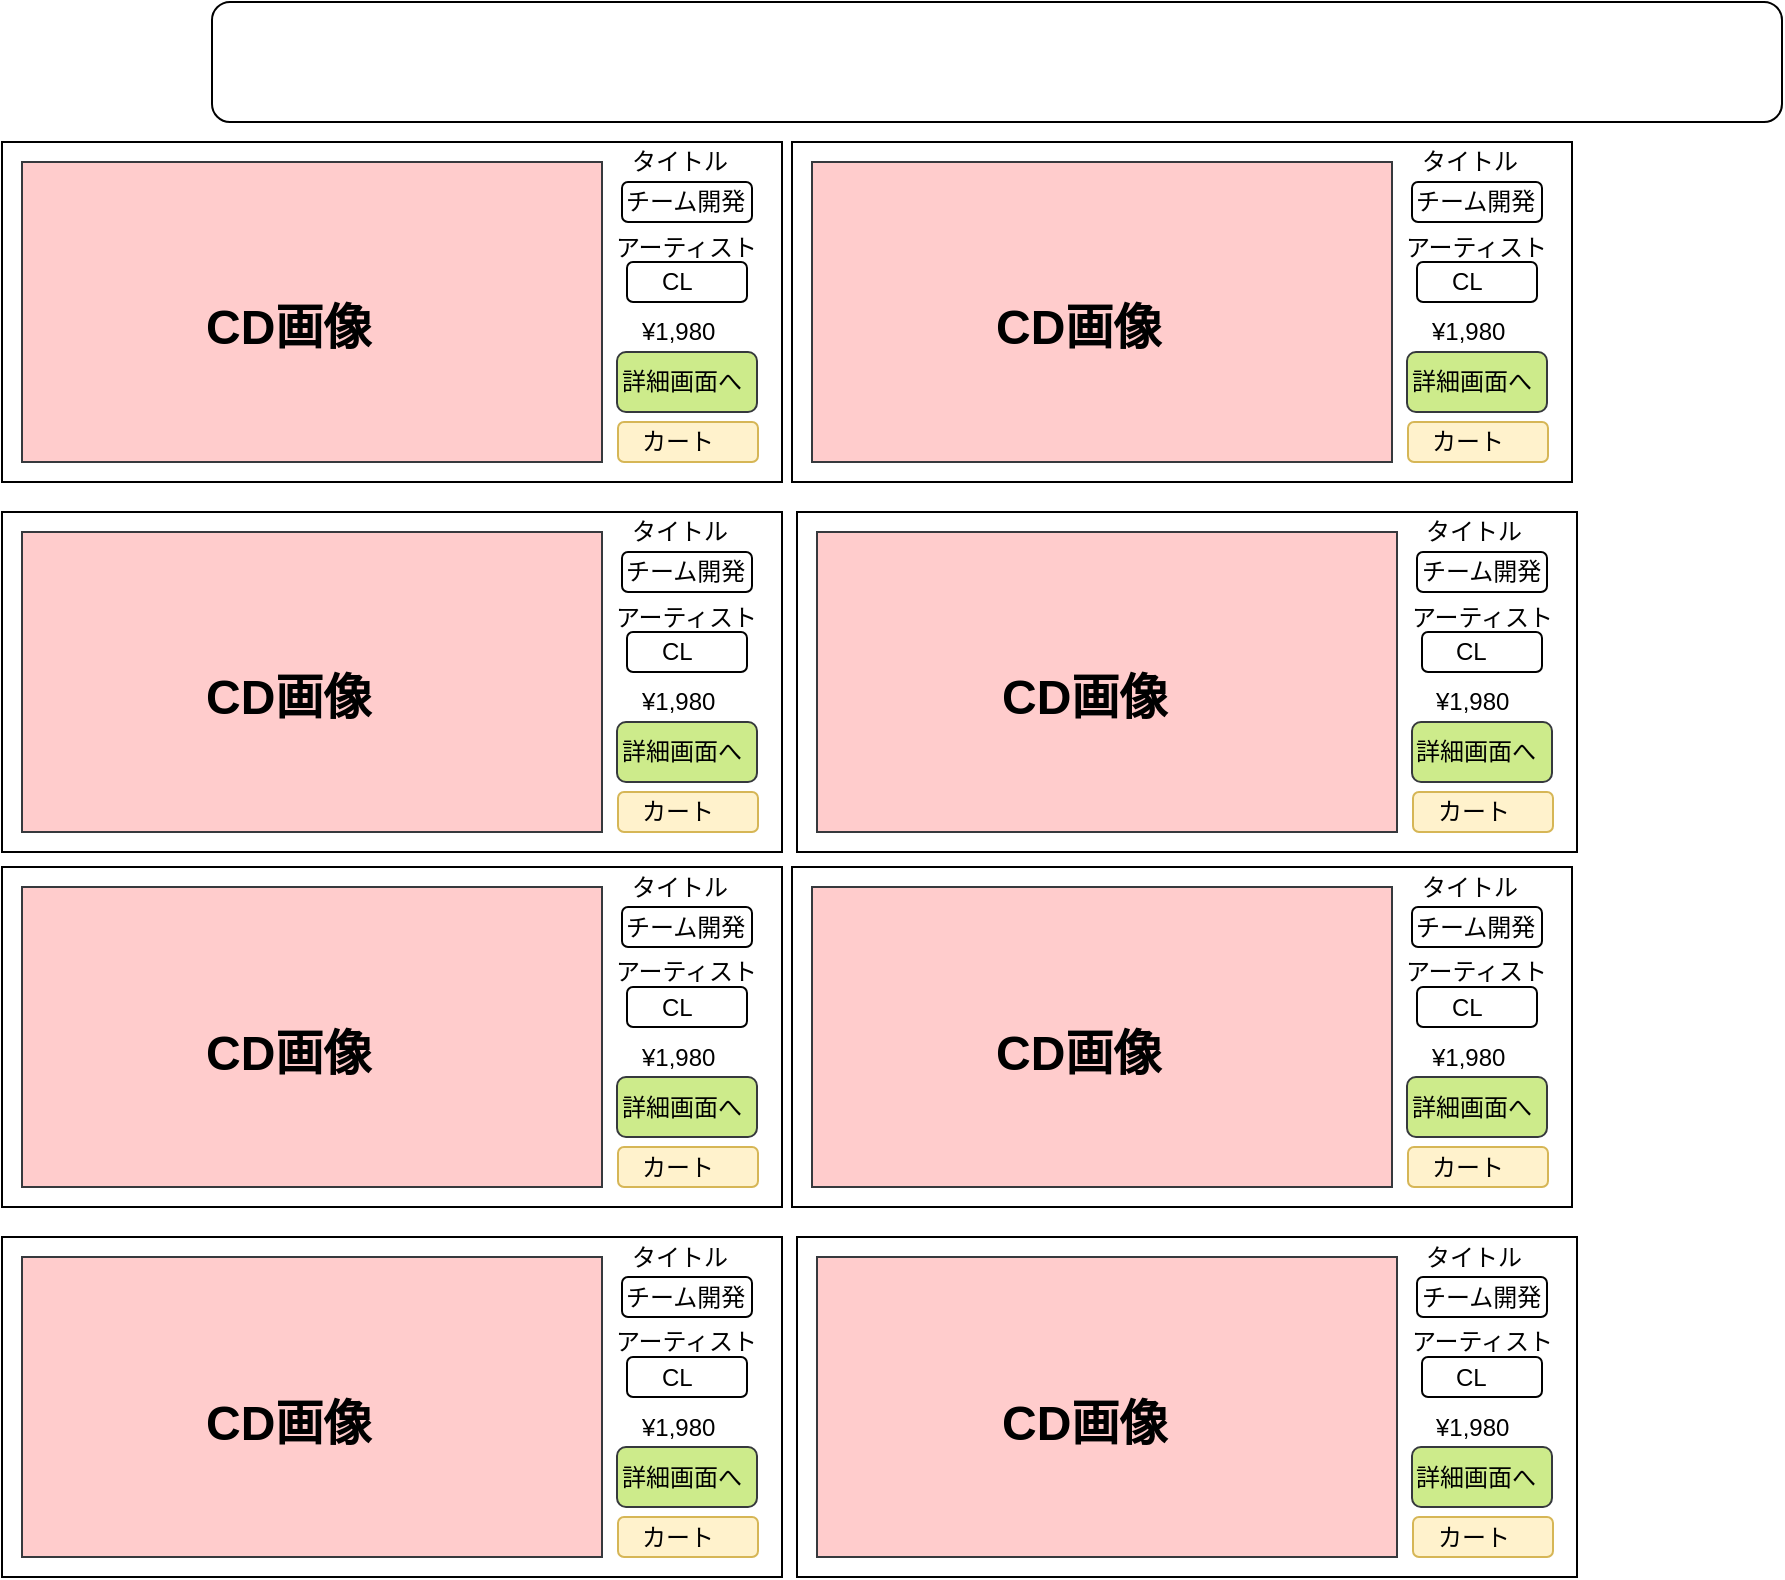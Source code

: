 <mxfile version="10.8.8" type="github"><diagram id="DscVsH9sAaSAuxc2mQHo" name="Page-1"><mxGraphModel dx="1398" dy="775" grid="1" gridSize="10" guides="1" tooltips="1" connect="1" arrows="1" fold="1" page="1" pageScale="1" pageWidth="1169" pageHeight="1654" math="0" shadow="0"><root><mxCell id="0"/><mxCell id="1" parent="0"/><mxCell id="MUcNa298eYOiDR0zBk3g-1" value="" style="rounded=0;whiteSpace=wrap;html=1;strokeWidth=1;fillColor=none;gradientColor=none;align=left;" parent="1" vertex="1"><mxGeometry x="70" y="70" width="390" height="170" as="geometry"/></mxCell><mxCell id="MUcNa298eYOiDR0zBk3g-2" value="" style="rounded=0;whiteSpace=wrap;html=1;strokeWidth=1;fillColor=#ffcccc;align=left;strokeColor=#36393d;" parent="1" vertex="1"><mxGeometry x="80" y="80" width="290" height="150" as="geometry"/></mxCell><mxCell id="MUcNa298eYOiDR0zBk3g-3" value="&lt;h1&gt;CD画像&lt;/h1&gt;" style="text;html=1;resizable=0;points=[];autosize=1;align=left;verticalAlign=top;spacingTop=-4;" parent="1" vertex="1"><mxGeometry x="170" y="130" width="100" height="50" as="geometry"/></mxCell><mxCell id="MUcNa298eYOiDR0zBk3g-4" value="詳細画面へ" style="rounded=1;whiteSpace=wrap;html=1;strokeWidth=1;fillColor=#cdeb8b;align=left;strokeColor=#36393d;" parent="1" vertex="1"><mxGeometry x="377.5" y="175" width="70" height="30" as="geometry"/></mxCell><mxCell id="MUcNa298eYOiDR0zBk3g-5" value="タイトル" style="text;html=1;resizable=0;points=[];autosize=1;align=left;verticalAlign=top;spacingTop=-4;" parent="1" vertex="1"><mxGeometry x="382.5" y="70" width="60" height="20" as="geometry"/></mxCell><mxCell id="MUcNa298eYOiDR0zBk3g-6" value="チーム開発" style="text;html=1;resizable=0;points=[];autosize=1;align=left;verticalAlign=top;spacingTop=-4;" parent="1" vertex="1"><mxGeometry x="380" y="90" width="80" height="20" as="geometry"/></mxCell><mxCell id="MUcNa298eYOiDR0zBk3g-7" value="" style="rounded=1;whiteSpace=wrap;html=1;strokeWidth=1;fillColor=none;gradientColor=none;align=left;" parent="1" vertex="1"><mxGeometry x="382.5" y="130" width="60" height="20" as="geometry"/></mxCell><mxCell id="MUcNa298eYOiDR0zBk3g-8" value="" style="rounded=1;whiteSpace=wrap;html=1;strokeWidth=1;fillColor=none;gradientColor=none;align=left;" parent="1" vertex="1"><mxGeometry x="380" y="90" width="65" height="20" as="geometry"/></mxCell><mxCell id="MUcNa298eYOiDR0zBk3g-9" value="CL" style="text;html=1;resizable=0;points=[];autosize=1;align=left;verticalAlign=top;spacingTop=-4;" parent="1" vertex="1"><mxGeometry x="397.5" y="130" width="30" height="20" as="geometry"/></mxCell><mxCell id="MUcNa298eYOiDR0zBk3g-10" value="¥1,980" style="text;html=1;resizable=0;points=[];autosize=1;align=left;verticalAlign=top;spacingTop=-4;" parent="1" vertex="1"><mxGeometry x="387.5" y="155" width="50" height="20" as="geometry"/></mxCell><mxCell id="MUcNa298eYOiDR0zBk3g-11" value="アーティスト" style="text;html=1;resizable=0;points=[];autosize=1;align=left;verticalAlign=top;spacingTop=-4;" parent="1" vertex="1"><mxGeometry x="375" y="112.5" width="90" height="20" as="geometry"/></mxCell><mxCell id="MUcNa298eYOiDR0zBk3g-12" value="" style="rounded=1;whiteSpace=wrap;html=1;strokeWidth=1;fillColor=#fff2cc;align=left;strokeColor=#d6b656;" parent="1" vertex="1"><mxGeometry x="378" y="210" width="70" height="20" as="geometry"/></mxCell><mxCell id="MUcNa298eYOiDR0zBk3g-13" value="カート" style="text;html=1;resizable=0;points=[];autosize=1;align=left;verticalAlign=top;spacingTop=-4;" parent="1" vertex="1"><mxGeometry x="388" y="210" width="50" height="20" as="geometry"/></mxCell><mxCell id="MUcNa298eYOiDR0zBk3g-14" value="" style="rounded=0;whiteSpace=wrap;html=1;strokeWidth=1;fillColor=none;gradientColor=none;align=left;" parent="1" vertex="1"><mxGeometry x="465" y="70" width="390" height="170" as="geometry"/></mxCell><mxCell id="MUcNa298eYOiDR0zBk3g-15" value="" style="rounded=0;whiteSpace=wrap;html=1;strokeWidth=1;fillColor=#ffcccc;align=left;strokeColor=#36393d;" parent="1" vertex="1"><mxGeometry x="475" y="80" width="290" height="150" as="geometry"/></mxCell><mxCell id="MUcNa298eYOiDR0zBk3g-16" value="&lt;h1&gt;CD画像&lt;/h1&gt;" style="text;html=1;resizable=0;points=[];autosize=1;align=left;verticalAlign=top;spacingTop=-4;" parent="1" vertex="1"><mxGeometry x="565" y="130" width="100" height="50" as="geometry"/></mxCell><mxCell id="MUcNa298eYOiDR0zBk3g-17" value="詳細画面へ" style="rounded=1;whiteSpace=wrap;html=1;strokeWidth=1;fillColor=#cdeb8b;align=left;strokeColor=#36393d;" parent="1" vertex="1"><mxGeometry x="772.5" y="175" width="70" height="30" as="geometry"/></mxCell><mxCell id="MUcNa298eYOiDR0zBk3g-18" value="タイトル" style="text;html=1;resizable=0;points=[];autosize=1;align=left;verticalAlign=top;spacingTop=-4;" parent="1" vertex="1"><mxGeometry x="777.5" y="70" width="60" height="20" as="geometry"/></mxCell><mxCell id="MUcNa298eYOiDR0zBk3g-19" value="チーム開発" style="text;html=1;resizable=0;points=[];autosize=1;align=left;verticalAlign=top;spacingTop=-4;" parent="1" vertex="1"><mxGeometry x="775" y="90" width="80" height="20" as="geometry"/></mxCell><mxCell id="MUcNa298eYOiDR0zBk3g-20" value="" style="rounded=1;whiteSpace=wrap;html=1;strokeWidth=1;fillColor=none;gradientColor=none;align=left;" parent="1" vertex="1"><mxGeometry x="777.5" y="130" width="60" height="20" as="geometry"/></mxCell><mxCell id="MUcNa298eYOiDR0zBk3g-21" value="" style="rounded=1;whiteSpace=wrap;html=1;strokeWidth=1;fillColor=none;gradientColor=none;align=left;" parent="1" vertex="1"><mxGeometry x="775" y="90" width="65" height="20" as="geometry"/></mxCell><mxCell id="MUcNa298eYOiDR0zBk3g-22" value="CL" style="text;html=1;resizable=0;points=[];autosize=1;align=left;verticalAlign=top;spacingTop=-4;" parent="1" vertex="1"><mxGeometry x="792.5" y="130" width="30" height="20" as="geometry"/></mxCell><mxCell id="MUcNa298eYOiDR0zBk3g-23" value="¥1,980" style="text;html=1;resizable=0;points=[];autosize=1;align=left;verticalAlign=top;spacingTop=-4;" parent="1" vertex="1"><mxGeometry x="782.5" y="155" width="50" height="20" as="geometry"/></mxCell><mxCell id="MUcNa298eYOiDR0zBk3g-24" value="アーティスト" style="text;html=1;resizable=0;points=[];autosize=1;align=left;verticalAlign=top;spacingTop=-4;" parent="1" vertex="1"><mxGeometry x="770" y="112.5" width="90" height="20" as="geometry"/></mxCell><mxCell id="MUcNa298eYOiDR0zBk3g-25" value="" style="rounded=1;whiteSpace=wrap;html=1;strokeWidth=1;fillColor=#fff2cc;align=left;strokeColor=#d6b656;" parent="1" vertex="1"><mxGeometry x="773" y="210" width="70" height="20" as="geometry"/></mxCell><mxCell id="MUcNa298eYOiDR0zBk3g-26" value="カート" style="text;html=1;resizable=0;points=[];autosize=1;align=left;verticalAlign=top;spacingTop=-4;" parent="1" vertex="1"><mxGeometry x="783" y="210" width="50" height="20" as="geometry"/></mxCell><mxCell id="MUcNa298eYOiDR0zBk3g-27" value="" style="rounded=0;whiteSpace=wrap;html=1;strokeWidth=1;fillColor=none;gradientColor=none;align=left;" parent="1" vertex="1"><mxGeometry x="70" y="255" width="390" height="170" as="geometry"/></mxCell><mxCell id="MUcNa298eYOiDR0zBk3g-28" value="" style="rounded=0;whiteSpace=wrap;html=1;strokeWidth=1;fillColor=#ffcccc;align=left;strokeColor=#36393d;" parent="1" vertex="1"><mxGeometry x="80" y="265" width="290" height="150" as="geometry"/></mxCell><mxCell id="MUcNa298eYOiDR0zBk3g-29" value="&lt;h1&gt;CD画像&lt;/h1&gt;" style="text;html=1;resizable=0;points=[];autosize=1;align=left;verticalAlign=top;spacingTop=-4;" parent="1" vertex="1"><mxGeometry x="170" y="315" width="100" height="50" as="geometry"/></mxCell><mxCell id="MUcNa298eYOiDR0zBk3g-30" value="詳細画面へ" style="rounded=1;whiteSpace=wrap;html=1;strokeWidth=1;fillColor=#cdeb8b;align=left;strokeColor=#36393d;" parent="1" vertex="1"><mxGeometry x="377.5" y="360" width="70" height="30" as="geometry"/></mxCell><mxCell id="MUcNa298eYOiDR0zBk3g-31" value="タイトル" style="text;html=1;resizable=0;points=[];autosize=1;align=left;verticalAlign=top;spacingTop=-4;" parent="1" vertex="1"><mxGeometry x="382.5" y="255" width="60" height="20" as="geometry"/></mxCell><mxCell id="MUcNa298eYOiDR0zBk3g-32" value="チーム開発" style="text;html=1;resizable=0;points=[];autosize=1;align=left;verticalAlign=top;spacingTop=-4;" parent="1" vertex="1"><mxGeometry x="380" y="275" width="80" height="20" as="geometry"/></mxCell><mxCell id="MUcNa298eYOiDR0zBk3g-33" value="" style="rounded=1;whiteSpace=wrap;html=1;strokeWidth=1;fillColor=none;gradientColor=none;align=left;" parent="1" vertex="1"><mxGeometry x="382.5" y="315" width="60" height="20" as="geometry"/></mxCell><mxCell id="MUcNa298eYOiDR0zBk3g-34" value="" style="rounded=1;whiteSpace=wrap;html=1;strokeWidth=1;fillColor=none;gradientColor=none;align=left;" parent="1" vertex="1"><mxGeometry x="380" y="275" width="65" height="20" as="geometry"/></mxCell><mxCell id="MUcNa298eYOiDR0zBk3g-35" value="CL" style="text;html=1;resizable=0;points=[];autosize=1;align=left;verticalAlign=top;spacingTop=-4;" parent="1" vertex="1"><mxGeometry x="397.5" y="315" width="30" height="20" as="geometry"/></mxCell><mxCell id="MUcNa298eYOiDR0zBk3g-36" value="¥1,980" style="text;html=1;resizable=0;points=[];autosize=1;align=left;verticalAlign=top;spacingTop=-4;" parent="1" vertex="1"><mxGeometry x="387.5" y="340" width="50" height="20" as="geometry"/></mxCell><mxCell id="MUcNa298eYOiDR0zBk3g-37" value="アーティスト" style="text;html=1;resizable=0;points=[];autosize=1;align=left;verticalAlign=top;spacingTop=-4;" parent="1" vertex="1"><mxGeometry x="375" y="297.5" width="90" height="20" as="geometry"/></mxCell><mxCell id="MUcNa298eYOiDR0zBk3g-38" value="" style="rounded=1;whiteSpace=wrap;html=1;strokeWidth=1;fillColor=#fff2cc;align=left;strokeColor=#d6b656;" parent="1" vertex="1"><mxGeometry x="378" y="395" width="70" height="20" as="geometry"/></mxCell><mxCell id="MUcNa298eYOiDR0zBk3g-39" value="カート" style="text;html=1;resizable=0;points=[];autosize=1;align=left;verticalAlign=top;spacingTop=-4;" parent="1" vertex="1"><mxGeometry x="388" y="395" width="50" height="20" as="geometry"/></mxCell><mxCell id="MUcNa298eYOiDR0zBk3g-40" value="" style="rounded=0;whiteSpace=wrap;html=1;strokeWidth=1;fillColor=none;gradientColor=none;align=left;" parent="1" vertex="1"><mxGeometry x="467.5" y="255" width="390" height="170" as="geometry"/></mxCell><mxCell id="MUcNa298eYOiDR0zBk3g-41" value="" style="rounded=0;whiteSpace=wrap;html=1;strokeWidth=1;fillColor=#ffcccc;align=left;strokeColor=#36393d;" parent="1" vertex="1"><mxGeometry x="477.5" y="265" width="290" height="150" as="geometry"/></mxCell><mxCell id="MUcNa298eYOiDR0zBk3g-42" value="&lt;h1&gt;CD画像&lt;/h1&gt;" style="text;html=1;resizable=0;points=[];autosize=1;align=left;verticalAlign=top;spacingTop=-4;" parent="1" vertex="1"><mxGeometry x="567.5" y="315" width="100" height="50" as="geometry"/></mxCell><mxCell id="MUcNa298eYOiDR0zBk3g-43" value="詳細画面へ" style="rounded=1;whiteSpace=wrap;html=1;strokeWidth=1;fillColor=#cdeb8b;align=left;strokeColor=#36393d;" parent="1" vertex="1"><mxGeometry x="775" y="360" width="70" height="30" as="geometry"/></mxCell><mxCell id="MUcNa298eYOiDR0zBk3g-44" value="タイトル" style="text;html=1;resizable=0;points=[];autosize=1;align=left;verticalAlign=top;spacingTop=-4;" parent="1" vertex="1"><mxGeometry x="780" y="255" width="60" height="20" as="geometry"/></mxCell><mxCell id="MUcNa298eYOiDR0zBk3g-45" value="チーム開発" style="text;html=1;resizable=0;points=[];autosize=1;align=left;verticalAlign=top;spacingTop=-4;" parent="1" vertex="1"><mxGeometry x="777.5" y="275" width="80" height="20" as="geometry"/></mxCell><mxCell id="MUcNa298eYOiDR0zBk3g-46" value="" style="rounded=1;whiteSpace=wrap;html=1;strokeWidth=1;fillColor=none;gradientColor=none;align=left;" parent="1" vertex="1"><mxGeometry x="780" y="315" width="60" height="20" as="geometry"/></mxCell><mxCell id="MUcNa298eYOiDR0zBk3g-47" value="" style="rounded=1;whiteSpace=wrap;html=1;strokeWidth=1;fillColor=none;gradientColor=none;align=left;" parent="1" vertex="1"><mxGeometry x="777.5" y="275" width="65" height="20" as="geometry"/></mxCell><mxCell id="MUcNa298eYOiDR0zBk3g-48" value="CL" style="text;html=1;resizable=0;points=[];autosize=1;align=left;verticalAlign=top;spacingTop=-4;" parent="1" vertex="1"><mxGeometry x="795" y="315" width="30" height="20" as="geometry"/></mxCell><mxCell id="MUcNa298eYOiDR0zBk3g-49" value="¥1,980" style="text;html=1;resizable=0;points=[];autosize=1;align=left;verticalAlign=top;spacingTop=-4;" parent="1" vertex="1"><mxGeometry x="785" y="340" width="50" height="20" as="geometry"/></mxCell><mxCell id="MUcNa298eYOiDR0zBk3g-50" value="アーティスト" style="text;html=1;resizable=0;points=[];autosize=1;align=left;verticalAlign=top;spacingTop=-4;" parent="1" vertex="1"><mxGeometry x="772.5" y="297.5" width="90" height="20" as="geometry"/></mxCell><mxCell id="MUcNa298eYOiDR0zBk3g-51" value="" style="rounded=1;whiteSpace=wrap;html=1;strokeWidth=1;fillColor=#fff2cc;align=left;strokeColor=#d6b656;" parent="1" vertex="1"><mxGeometry x="775.5" y="395" width="70" height="20" as="geometry"/></mxCell><mxCell id="MUcNa298eYOiDR0zBk3g-52" value="カート" style="text;html=1;resizable=0;points=[];autosize=1;align=left;verticalAlign=top;spacingTop=-4;" parent="1" vertex="1"><mxGeometry x="785.5" y="395" width="50" height="20" as="geometry"/></mxCell><mxCell id="MUcNa298eYOiDR0zBk3g-53" value="" style="rounded=0;whiteSpace=wrap;html=1;strokeWidth=1;fillColor=none;gradientColor=none;align=left;" parent="1" vertex="1"><mxGeometry x="70" y="432.5" width="390" height="170" as="geometry"/></mxCell><mxCell id="MUcNa298eYOiDR0zBk3g-54" value="" style="rounded=0;whiteSpace=wrap;html=1;strokeWidth=1;fillColor=#ffcccc;align=left;strokeColor=#36393d;" parent="1" vertex="1"><mxGeometry x="80" y="442.5" width="290" height="150" as="geometry"/></mxCell><mxCell id="MUcNa298eYOiDR0zBk3g-55" value="&lt;h1&gt;CD画像&lt;/h1&gt;" style="text;html=1;resizable=0;points=[];autosize=1;align=left;verticalAlign=top;spacingTop=-4;" parent="1" vertex="1"><mxGeometry x="170" y="492.5" width="100" height="50" as="geometry"/></mxCell><mxCell id="MUcNa298eYOiDR0zBk3g-56" value="詳細画面へ" style="rounded=1;whiteSpace=wrap;html=1;strokeWidth=1;fillColor=#cdeb8b;align=left;strokeColor=#36393d;" parent="1" vertex="1"><mxGeometry x="377.5" y="537.5" width="70" height="30" as="geometry"/></mxCell><mxCell id="MUcNa298eYOiDR0zBk3g-57" value="タイトル" style="text;html=1;resizable=0;points=[];autosize=1;align=left;verticalAlign=top;spacingTop=-4;" parent="1" vertex="1"><mxGeometry x="382.5" y="432.5" width="60" height="20" as="geometry"/></mxCell><mxCell id="MUcNa298eYOiDR0zBk3g-58" value="チーム開発" style="text;html=1;resizable=0;points=[];autosize=1;align=left;verticalAlign=top;spacingTop=-4;" parent="1" vertex="1"><mxGeometry x="380" y="452.5" width="80" height="20" as="geometry"/></mxCell><mxCell id="MUcNa298eYOiDR0zBk3g-59" value="" style="rounded=1;whiteSpace=wrap;html=1;strokeWidth=1;fillColor=none;gradientColor=none;align=left;" parent="1" vertex="1"><mxGeometry x="382.5" y="492.5" width="60" height="20" as="geometry"/></mxCell><mxCell id="MUcNa298eYOiDR0zBk3g-60" value="" style="rounded=1;whiteSpace=wrap;html=1;strokeWidth=1;fillColor=none;gradientColor=none;align=left;" parent="1" vertex="1"><mxGeometry x="380" y="452.5" width="65" height="20" as="geometry"/></mxCell><mxCell id="MUcNa298eYOiDR0zBk3g-61" value="CL" style="text;html=1;resizable=0;points=[];autosize=1;align=left;verticalAlign=top;spacingTop=-4;" parent="1" vertex="1"><mxGeometry x="397.5" y="492.5" width="30" height="20" as="geometry"/></mxCell><mxCell id="MUcNa298eYOiDR0zBk3g-62" value="¥1,980" style="text;html=1;resizable=0;points=[];autosize=1;align=left;verticalAlign=top;spacingTop=-4;" parent="1" vertex="1"><mxGeometry x="387.5" y="517.5" width="50" height="20" as="geometry"/></mxCell><mxCell id="MUcNa298eYOiDR0zBk3g-63" value="アーティスト" style="text;html=1;resizable=0;points=[];autosize=1;align=left;verticalAlign=top;spacingTop=-4;" parent="1" vertex="1"><mxGeometry x="375" y="475" width="90" height="20" as="geometry"/></mxCell><mxCell id="MUcNa298eYOiDR0zBk3g-64" value="" style="rounded=1;whiteSpace=wrap;html=1;strokeWidth=1;fillColor=#fff2cc;align=left;strokeColor=#d6b656;" parent="1" vertex="1"><mxGeometry x="378" y="572.5" width="70" height="20" as="geometry"/></mxCell><mxCell id="MUcNa298eYOiDR0zBk3g-65" value="カート" style="text;html=1;resizable=0;points=[];autosize=1;align=left;verticalAlign=top;spacingTop=-4;" parent="1" vertex="1"><mxGeometry x="388" y="572.5" width="50" height="20" as="geometry"/></mxCell><mxCell id="MUcNa298eYOiDR0zBk3g-66" value="" style="rounded=0;whiteSpace=wrap;html=1;strokeWidth=1;fillColor=none;gradientColor=none;align=left;" parent="1" vertex="1"><mxGeometry x="465" y="432.5" width="390" height="170" as="geometry"/></mxCell><mxCell id="MUcNa298eYOiDR0zBk3g-67" value="" style="rounded=0;whiteSpace=wrap;html=1;strokeWidth=1;fillColor=#ffcccc;align=left;strokeColor=#36393d;" parent="1" vertex="1"><mxGeometry x="475" y="442.5" width="290" height="150" as="geometry"/></mxCell><mxCell id="MUcNa298eYOiDR0zBk3g-68" value="&lt;h1&gt;CD画像&lt;/h1&gt;" style="text;html=1;resizable=0;points=[];autosize=1;align=left;verticalAlign=top;spacingTop=-4;" parent="1" vertex="1"><mxGeometry x="565" y="492.5" width="100" height="50" as="geometry"/></mxCell><mxCell id="MUcNa298eYOiDR0zBk3g-69" value="詳細画面へ" style="rounded=1;whiteSpace=wrap;html=1;strokeWidth=1;fillColor=#cdeb8b;align=left;strokeColor=#36393d;" parent="1" vertex="1"><mxGeometry x="772.5" y="537.5" width="70" height="30" as="geometry"/></mxCell><mxCell id="MUcNa298eYOiDR0zBk3g-70" value="タイトル" style="text;html=1;resizable=0;points=[];autosize=1;align=left;verticalAlign=top;spacingTop=-4;" parent="1" vertex="1"><mxGeometry x="777.5" y="432.5" width="60" height="20" as="geometry"/></mxCell><mxCell id="MUcNa298eYOiDR0zBk3g-71" value="チーム開発" style="text;html=1;resizable=0;points=[];autosize=1;align=left;verticalAlign=top;spacingTop=-4;" parent="1" vertex="1"><mxGeometry x="775" y="452.5" width="80" height="20" as="geometry"/></mxCell><mxCell id="MUcNa298eYOiDR0zBk3g-72" value="" style="rounded=1;whiteSpace=wrap;html=1;strokeWidth=1;fillColor=none;gradientColor=none;align=left;" parent="1" vertex="1"><mxGeometry x="777.5" y="492.5" width="60" height="20" as="geometry"/></mxCell><mxCell id="MUcNa298eYOiDR0zBk3g-73" value="" style="rounded=1;whiteSpace=wrap;html=1;strokeWidth=1;fillColor=none;gradientColor=none;align=left;" parent="1" vertex="1"><mxGeometry x="775" y="452.5" width="65" height="20" as="geometry"/></mxCell><mxCell id="MUcNa298eYOiDR0zBk3g-74" value="CL" style="text;html=1;resizable=0;points=[];autosize=1;align=left;verticalAlign=top;spacingTop=-4;" parent="1" vertex="1"><mxGeometry x="792.5" y="492.5" width="30" height="20" as="geometry"/></mxCell><mxCell id="MUcNa298eYOiDR0zBk3g-75" value="¥1,980" style="text;html=1;resizable=0;points=[];autosize=1;align=left;verticalAlign=top;spacingTop=-4;" parent="1" vertex="1"><mxGeometry x="782.5" y="517.5" width="50" height="20" as="geometry"/></mxCell><mxCell id="MUcNa298eYOiDR0zBk3g-76" value="アーティスト" style="text;html=1;resizable=0;points=[];autosize=1;align=left;verticalAlign=top;spacingTop=-4;" parent="1" vertex="1"><mxGeometry x="770" y="475" width="90" height="20" as="geometry"/></mxCell><mxCell id="MUcNa298eYOiDR0zBk3g-77" value="" style="rounded=1;whiteSpace=wrap;html=1;strokeWidth=1;fillColor=#fff2cc;align=left;strokeColor=#d6b656;" parent="1" vertex="1"><mxGeometry x="773" y="572.5" width="70" height="20" as="geometry"/></mxCell><mxCell id="MUcNa298eYOiDR0zBk3g-78" value="カート" style="text;html=1;resizable=0;points=[];autosize=1;align=left;verticalAlign=top;spacingTop=-4;" parent="1" vertex="1"><mxGeometry x="783" y="572.5" width="50" height="20" as="geometry"/></mxCell><mxCell id="MUcNa298eYOiDR0zBk3g-79" value="" style="rounded=0;whiteSpace=wrap;html=1;strokeWidth=1;fillColor=none;gradientColor=none;align=left;" parent="1" vertex="1"><mxGeometry x="70" y="617.5" width="390" height="170" as="geometry"/></mxCell><mxCell id="MUcNa298eYOiDR0zBk3g-80" value="" style="rounded=0;whiteSpace=wrap;html=1;strokeWidth=1;fillColor=#ffcccc;align=left;strokeColor=#36393d;" parent="1" vertex="1"><mxGeometry x="80" y="627.5" width="290" height="150" as="geometry"/></mxCell><mxCell id="MUcNa298eYOiDR0zBk3g-81" value="&lt;h1&gt;CD画像&lt;/h1&gt;" style="text;html=1;resizable=0;points=[];autosize=1;align=left;verticalAlign=top;spacingTop=-4;" parent="1" vertex="1"><mxGeometry x="170" y="677.5" width="100" height="50" as="geometry"/></mxCell><mxCell id="MUcNa298eYOiDR0zBk3g-82" value="詳細画面へ" style="rounded=1;whiteSpace=wrap;html=1;strokeWidth=1;fillColor=#cdeb8b;align=left;strokeColor=#36393d;" parent="1" vertex="1"><mxGeometry x="377.5" y="722.5" width="70" height="30" as="geometry"/></mxCell><mxCell id="MUcNa298eYOiDR0zBk3g-83" value="タイトル" style="text;html=1;resizable=0;points=[];autosize=1;align=left;verticalAlign=top;spacingTop=-4;" parent="1" vertex="1"><mxGeometry x="382.5" y="617.5" width="60" height="20" as="geometry"/></mxCell><mxCell id="MUcNa298eYOiDR0zBk3g-84" value="チーム開発" style="text;html=1;resizable=0;points=[];autosize=1;align=left;verticalAlign=top;spacingTop=-4;" parent="1" vertex="1"><mxGeometry x="380" y="637.5" width="80" height="20" as="geometry"/></mxCell><mxCell id="MUcNa298eYOiDR0zBk3g-85" value="" style="rounded=1;whiteSpace=wrap;html=1;strokeWidth=1;fillColor=none;gradientColor=none;align=left;" parent="1" vertex="1"><mxGeometry x="382.5" y="677.5" width="60" height="20" as="geometry"/></mxCell><mxCell id="MUcNa298eYOiDR0zBk3g-86" value="" style="rounded=1;whiteSpace=wrap;html=1;strokeWidth=1;fillColor=none;gradientColor=none;align=left;" parent="1" vertex="1"><mxGeometry x="380" y="637.5" width="65" height="20" as="geometry"/></mxCell><mxCell id="MUcNa298eYOiDR0zBk3g-87" value="CL" style="text;html=1;resizable=0;points=[];autosize=1;align=left;verticalAlign=top;spacingTop=-4;" parent="1" vertex="1"><mxGeometry x="397.5" y="677.5" width="30" height="20" as="geometry"/></mxCell><mxCell id="MUcNa298eYOiDR0zBk3g-88" value="¥1,980" style="text;html=1;resizable=0;points=[];autosize=1;align=left;verticalAlign=top;spacingTop=-4;" parent="1" vertex="1"><mxGeometry x="387.5" y="702.5" width="50" height="20" as="geometry"/></mxCell><mxCell id="MUcNa298eYOiDR0zBk3g-89" value="アーティスト" style="text;html=1;resizable=0;points=[];autosize=1;align=left;verticalAlign=top;spacingTop=-4;" parent="1" vertex="1"><mxGeometry x="375" y="660" width="90" height="20" as="geometry"/></mxCell><mxCell id="MUcNa298eYOiDR0zBk3g-90" value="" style="rounded=1;whiteSpace=wrap;html=1;strokeWidth=1;fillColor=#fff2cc;align=left;strokeColor=#d6b656;" parent="1" vertex="1"><mxGeometry x="378" y="757.5" width="70" height="20" as="geometry"/></mxCell><mxCell id="MUcNa298eYOiDR0zBk3g-91" value="カート" style="text;html=1;resizable=0;points=[];autosize=1;align=left;verticalAlign=top;spacingTop=-4;" parent="1" vertex="1"><mxGeometry x="388" y="757.5" width="50" height="20" as="geometry"/></mxCell><mxCell id="MUcNa298eYOiDR0zBk3g-92" value="" style="rounded=0;whiteSpace=wrap;html=1;strokeWidth=1;fillColor=none;gradientColor=none;align=left;" parent="1" vertex="1"><mxGeometry x="467.5" y="617.5" width="390" height="170" as="geometry"/></mxCell><mxCell id="MUcNa298eYOiDR0zBk3g-93" value="" style="rounded=0;whiteSpace=wrap;html=1;strokeWidth=1;fillColor=#ffcccc;align=left;strokeColor=#36393d;" parent="1" vertex="1"><mxGeometry x="477.5" y="627.5" width="290" height="150" as="geometry"/></mxCell><mxCell id="MUcNa298eYOiDR0zBk3g-94" value="&lt;h1&gt;CD画像&lt;/h1&gt;" style="text;html=1;resizable=0;points=[];autosize=1;align=left;verticalAlign=top;spacingTop=-4;" parent="1" vertex="1"><mxGeometry x="567.5" y="677.5" width="100" height="50" as="geometry"/></mxCell><mxCell id="MUcNa298eYOiDR0zBk3g-95" value="詳細画面へ" style="rounded=1;whiteSpace=wrap;html=1;strokeWidth=1;fillColor=#cdeb8b;align=left;strokeColor=#36393d;" parent="1" vertex="1"><mxGeometry x="775" y="722.5" width="70" height="30" as="geometry"/></mxCell><mxCell id="MUcNa298eYOiDR0zBk3g-96" value="タイトル" style="text;html=1;resizable=0;points=[];autosize=1;align=left;verticalAlign=top;spacingTop=-4;" parent="1" vertex="1"><mxGeometry x="780" y="617.5" width="60" height="20" as="geometry"/></mxCell><mxCell id="MUcNa298eYOiDR0zBk3g-97" value="チーム開発" style="text;html=1;resizable=0;points=[];autosize=1;align=left;verticalAlign=top;spacingTop=-4;" parent="1" vertex="1"><mxGeometry x="777.5" y="637.5" width="80" height="20" as="geometry"/></mxCell><mxCell id="MUcNa298eYOiDR0zBk3g-98" value="" style="rounded=1;whiteSpace=wrap;html=1;strokeWidth=1;fillColor=none;gradientColor=none;align=left;" parent="1" vertex="1"><mxGeometry x="780" y="677.5" width="60" height="20" as="geometry"/></mxCell><mxCell id="MUcNa298eYOiDR0zBk3g-99" value="" style="rounded=1;whiteSpace=wrap;html=1;strokeWidth=1;fillColor=none;gradientColor=none;align=left;" parent="1" vertex="1"><mxGeometry x="777.5" y="637.5" width="65" height="20" as="geometry"/></mxCell><mxCell id="MUcNa298eYOiDR0zBk3g-100" value="CL" style="text;html=1;resizable=0;points=[];autosize=1;align=left;verticalAlign=top;spacingTop=-4;" parent="1" vertex="1"><mxGeometry x="795" y="677.5" width="30" height="20" as="geometry"/></mxCell><mxCell id="MUcNa298eYOiDR0zBk3g-101" value="¥1,980" style="text;html=1;resizable=0;points=[];autosize=1;align=left;verticalAlign=top;spacingTop=-4;" parent="1" vertex="1"><mxGeometry x="785" y="702.5" width="50" height="20" as="geometry"/></mxCell><mxCell id="MUcNa298eYOiDR0zBk3g-102" value="アーティスト" style="text;html=1;resizable=0;points=[];autosize=1;align=left;verticalAlign=top;spacingTop=-4;" parent="1" vertex="1"><mxGeometry x="772.5" y="660" width="90" height="20" as="geometry"/></mxCell><mxCell id="MUcNa298eYOiDR0zBk3g-103" value="" style="rounded=1;whiteSpace=wrap;html=1;strokeWidth=1;fillColor=#fff2cc;align=left;strokeColor=#d6b656;" parent="1" vertex="1"><mxGeometry x="775.5" y="757.5" width="70" height="20" as="geometry"/></mxCell><mxCell id="MUcNa298eYOiDR0zBk3g-104" value="カート" style="text;html=1;resizable=0;points=[];autosize=1;align=left;verticalAlign=top;spacingTop=-4;" parent="1" vertex="1"><mxGeometry x="785.5" y="757.5" width="50" height="20" as="geometry"/></mxCell><mxCell id="DIsV_oGC4ENdQmb9g6Bj-1" value="" style="rounded=1;whiteSpace=wrap;html=1;" vertex="1" parent="1"><mxGeometry x="175" width="785" height="60" as="geometry"/></mxCell></root></mxGraphModel></diagram></mxfile>